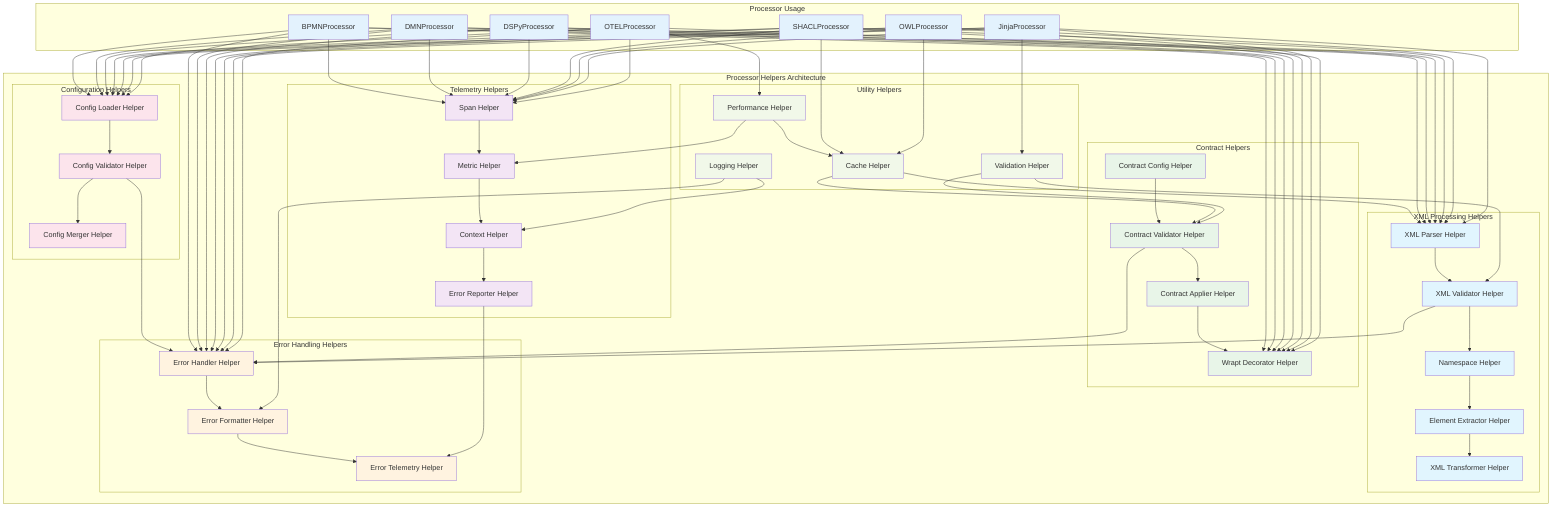 %% AutoTel Processor Refactor - Helper Architecture

graph TD
    subgraph "Processor Helpers Architecture"
        subgraph "XML Processing Helpers"
            XML_PARSER["XML Parser Helper"]
            XML_VALIDATOR["XML Validator Helper"]
            XML_NAMESPACE["Namespace Helper"]
            XML_EXTRACTOR["Element Extractor Helper"]
            XML_TRANSFORMER["XML Transformer Helper"]
        end

        subgraph "Telemetry Helpers"
            TELEMETRY_SPAN["Span Helper"]
            TELEMETRY_METRIC["Metric Helper"]
            TELEMETRY_CONTEXT["Context Helper"]
            TELEMETRY_ERROR["Error Reporter Helper"]
        end

        subgraph "Contract Helpers"
            CONTRACT_VALIDATOR["Contract Validator Helper"]
            CONTRACT_APPLIER["Contract Applier Helper"]
            CONTRACT_CONFIG["Contract Config Helper"]
            CONTRACT_WRAPT["Wrapt Decorator Helper"]
        end

        subgraph "Error Handling Helpers"
            ERROR_HANDLER["Error Handler Helper"]
            ERROR_FORMATTER["Error Formatter Helper"]
            ERROR_TELEMETRY["Error Telemetry Helper"]
        end

        subgraph "Configuration Helpers"
            CONFIG_LOADER["Config Loader Helper"]
            CONFIG_VALIDATOR["Config Validator Helper"]
            CONFIG_MERGER["Config Merger Helper"]
        end

        subgraph "Utility Helpers"
            CACHE_HELPER["Cache Helper"]
            PERFORMANCE_HELPER["Performance Helper"]
            LOGGING_HELPER["Logging Helper"]
            VALIDATION_HELPER["Validation Helper"]
        end
    end

    %% XML Processing Flow
    XML_PARSER --> XML_VALIDATOR
    XML_VALIDATOR --> XML_NAMESPACE
    XML_NAMESPACE --> XML_EXTRACTOR
    XML_EXTRACTOR --> XML_TRANSFORMER

    %% Telemetry Flow
    TELEMETRY_SPAN --> TELEMETRY_METRIC
    TELEMETRY_METRIC --> TELEMETRY_CONTEXT
    TELEMETRY_CONTEXT --> TELEMETRY_ERROR

    %% Contract Flow
    CONTRACT_CONFIG --> CONTRACT_VALIDATOR
    CONTRACT_VALIDATOR --> CONTRACT_APPLIER
    CONTRACT_APPLIER --> CONTRACT_WRAPT

    %% Error Handling Flow
    ERROR_HANDLER --> ERROR_FORMATTER
    ERROR_FORMATTER --> ERROR_TELEMETRY

    %% Configuration Flow
    CONFIG_LOADER --> CONFIG_VALIDATOR
    CONFIG_VALIDATOR --> CONFIG_MERGER

    %% Cross-cutting Concerns
    TELEMETRY_ERROR --> ERROR_TELEMETRY
    CONTRACT_VALIDATOR --> ERROR_HANDLER
    XML_VALIDATOR --> ERROR_HANDLER
    CONFIG_VALIDATOR --> ERROR_HANDLER

    %% Performance & Caching
    CACHE_HELPER --> XML_PARSER
    CACHE_HELPER --> CONTRACT_VALIDATOR
    PERFORMANCE_HELPER --> TELEMETRY_METRIC
    PERFORMANCE_HELPER --> CACHE_HELPER

    %% Logging Integration
    LOGGING_HELPER --> ERROR_FORMATTER
    LOGGING_HELPER --> TELEMETRY_CONTEXT
    VALIDATION_HELPER --> XML_VALIDATOR
    VALIDATION_HELPER --> CONTRACT_VALIDATOR

    %% Helper Usage by Processors
    subgraph "Processor Usage"
        BPMN["BPMNProcessor"]
        DMN["DMNProcessor"]
        DSPY["DSPyProcessor"]
        SHACL["SHACLProcessor"]
        OWL["OWLProcessor"]
        JINJA["JinjaProcessor"]
        OTEL["OTELProcessor"]
    end

    %% Processors use XML Helpers
    BPMN --> XML_PARSER
    DMN --> XML_PARSER
    DSPY --> XML_PARSER
    SHACL --> XML_PARSER
    OWL --> XML_PARSER
    JINJA --> XML_PARSER

    %% Processors use Telemetry Helpers
    BPMN --> TELEMETRY_SPAN
    DMN --> TELEMETRY_SPAN
    DSPY --> TELEMETRY_SPAN
    SHACL --> TELEMETRY_SPAN
    OWL --> TELEMETRY_SPAN
    JINJA --> TELEMETRY_SPAN
    OTEL --> TELEMETRY_SPAN

    %% Processors use Contract Helpers
    BPMN --> CONTRACT_WRAPT
    DMN --> CONTRACT_WRAPT
    DSPY --> CONTRACT_WRAPT
    SHACL --> CONTRACT_WRAPT
    OWL --> CONTRACT_WRAPT
    JINJA --> CONTRACT_WRAPT
    OTEL --> CONTRACT_WRAPT

    %% Processors use Error Helpers
    BPMN --> ERROR_HANDLER
    DMN --> ERROR_HANDLER
    DSPY --> ERROR_HANDLER
    SHACL --> ERROR_HANDLER
    OWL --> ERROR_HANDLER
    JINJA --> ERROR_HANDLER
    OTEL --> ERROR_HANDLER

    %% Processors use Config Helpers
    BPMN --> CONFIG_LOADER
    DMN --> CONFIG_LOADER
    DSPY --> CONFIG_LOADER
    SHACL --> CONFIG_LOADER
    OWL --> CONFIG_LOADER
    JINJA --> CONFIG_LOADER
    OTEL --> CONFIG_LOADER

    %% Specialized Usage
    SHACL --> CACHE_HELPER
    OWL --> CACHE_HELPER
    OTEL --> PERFORMANCE_HELPER
    JINJA --> VALIDATION_HELPER

    %% Styling
    classDef xmlHelper fill:#e1f5fe
    classDef telemetryHelper fill:#f3e5f5
    classDef contractHelper fill:#e8f5e8
    classDef errorHelper fill:#fff3e0
    classDef configHelper fill:#fce4ec
    classDef utilityHelper fill:#f1f8e9
    classDef processor fill:#e3f2fd

    class XML_PARSER,XML_VALIDATOR,XML_NAMESPACE,XML_EXTRACTOR,XML_TRANSFORMER xmlHelper
    class TELEMETRY_SPAN,TELEMETRY_METRIC,TELEMETRY_CONTEXT,TELEMETRY_ERROR telemetryHelper
    class CONTRACT_VALIDATOR,CONTRACT_APPLIER,CONTRACT_CONFIG,CONTRACT_WRAPT contractHelper
    class ERROR_HANDLER,ERROR_FORMATTER,ERROR_TELEMETRY errorHelper
    class CONFIG_LOADER,CONFIG_VALIDATOR,CONFIG_MERGER configHelper
    class CACHE_HELPER,PERFORMANCE_HELPER,LOGGING_HELPER,VALIDATION_HELPER utilityHelper
    class BPMN,DMN,DSPY,SHACL,OWL,JINJA,OTEL processor